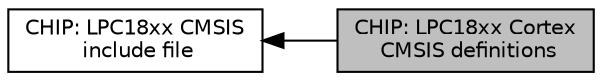 digraph "CHIP: LPC18xx Cortex CMSIS definitions"
{
  edge [fontname="Helvetica",fontsize="10",labelfontname="Helvetica",labelfontsize="10"];
  node [fontname="Helvetica",fontsize="10",shape=record];
  rankdir=LR;
  Node1 [label="CHIP: LPC18xx CMSIS\l include file",height=0.2,width=0.4,color="black", fillcolor="white", style="filled",URL="$group___c_m_s_i_s__18_x_x.html"];
  Node0 [label="CHIP: LPC18xx Cortex\l CMSIS definitions",height=0.2,width=0.4,color="black", fillcolor="grey75", style="filled", fontcolor="black"];
  Node1->Node0 [shape=plaintext, dir="back", style="solid"];
}
